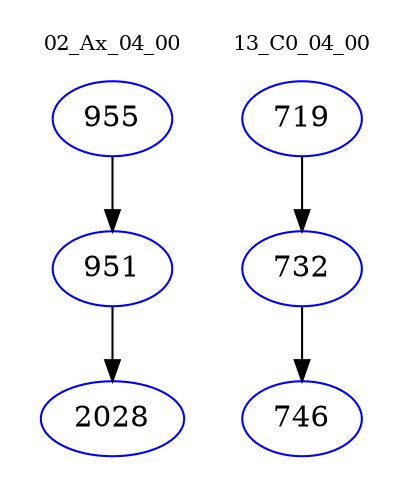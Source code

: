 digraph{
subgraph cluster_0 {
color = white
label = "02_Ax_04_00";
fontsize=10;
T0_955 [label="955", color="blue"]
T0_955 -> T0_951 [color="black"]
T0_951 [label="951", color="blue"]
T0_951 -> T0_2028 [color="black"]
T0_2028 [label="2028", color="blue"]
}
subgraph cluster_1 {
color = white
label = "13_C0_04_00";
fontsize=10;
T1_719 [label="719", color="blue"]
T1_719 -> T1_732 [color="black"]
T1_732 [label="732", color="blue"]
T1_732 -> T1_746 [color="black"]
T1_746 [label="746", color="blue"]
}
}
